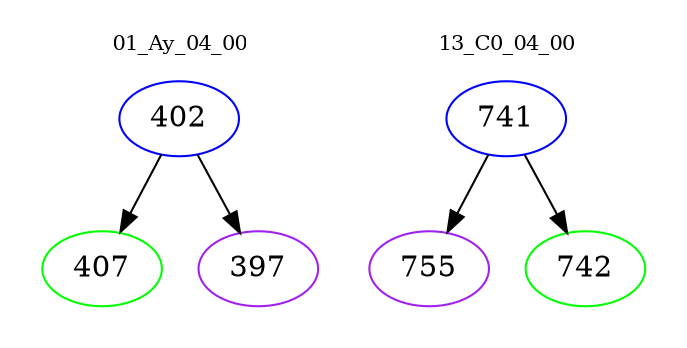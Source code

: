 digraph{
subgraph cluster_0 {
color = white
label = "01_Ay_04_00";
fontsize=10;
T0_402 [label="402", color="blue"]
T0_402 -> T0_407 [color="black"]
T0_407 [label="407", color="green"]
T0_402 -> T0_397 [color="black"]
T0_397 [label="397", color="purple"]
}
subgraph cluster_1 {
color = white
label = "13_C0_04_00";
fontsize=10;
T1_741 [label="741", color="blue"]
T1_741 -> T1_755 [color="black"]
T1_755 [label="755", color="purple"]
T1_741 -> T1_742 [color="black"]
T1_742 [label="742", color="green"]
}
}
